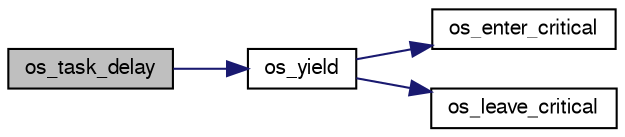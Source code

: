 digraph G
{
  edge [fontname="FreeSans",fontsize="10",labelfontname="FreeSans",labelfontsize="10"];
  node [fontname="FreeSans",fontsize="10",shape=record];
  rankdir=LR;
  Node1 [label="os_task_delay",height=0.2,width=0.4,color="black", fillcolor="grey75", style="filled" fontcolor="black"];
  Node1 -> Node2 [color="midnightblue",fontsize="10",style="solid",fontname="FreeSans"];
  Node2 [label="os_yield",height=0.2,width=0.4,color="black", fillcolor="white", style="filled",URL="$group__group__os__public__api.html#ga02d2fa79b4b720c7906a7262740db686",tooltip="Call the scheduler to switch to a new task that is ready to run. This function is useful for cooperat..."];
  Node2 -> Node3 [color="midnightblue",fontsize="10",style="solid",fontname="FreeSans"];
  Node3 [label="os_enter_critical",height=0.2,width=0.4,color="black", fillcolor="white", style="filled",URL="$group__os__port__group.html#ga8c5be06e8a791ac257e372d19a41e527",tooltip="Start of a critical code region. Preemptive context switches cannot occur when in a critical region..."];
  Node2 -> Node4 [color="midnightblue",fontsize="10",style="solid",fontname="FreeSans"];
  Node4 [label="os_leave_critical",height=0.2,width=0.4,color="black", fillcolor="white", style="filled",URL="$group__os__port__group.html#ga1ed5e871f1b9707aafedd8f97d9d6524",tooltip="Exit a critical code region. ."];
}
